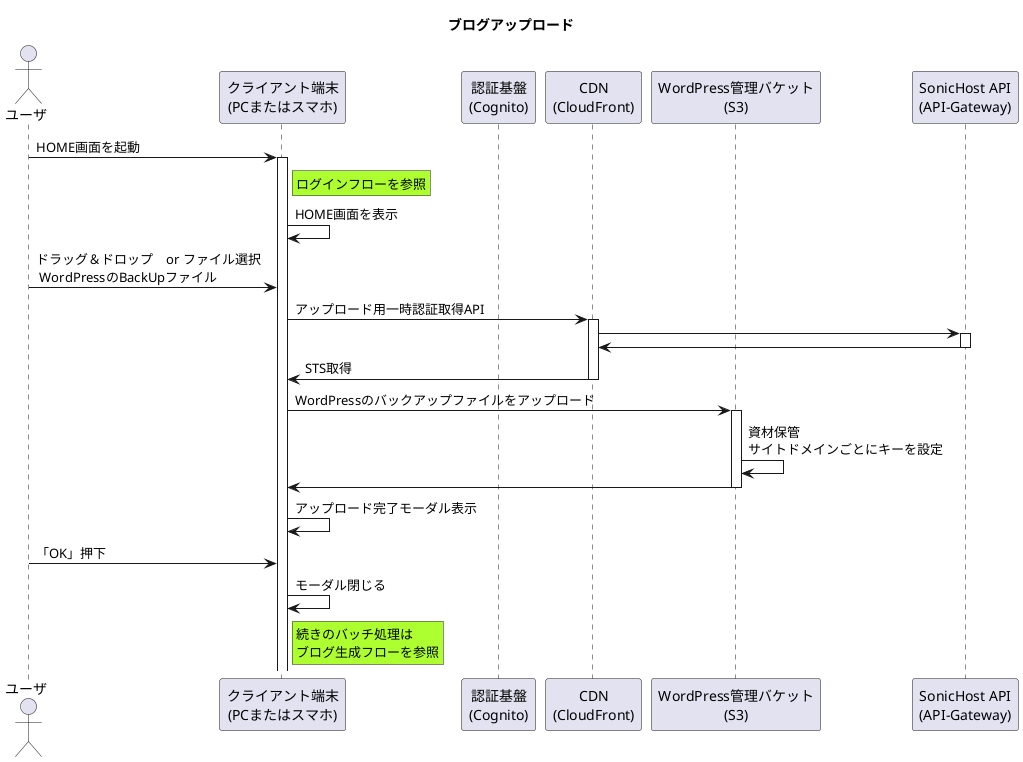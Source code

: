 @startuml ブログアップロード
title ブログアップロード


' アクター定義
actor "ユーザ" as user
participant "クライアント端末\n(PCまたはスマホ)" as device
participant "認証基盤\n(Cognito)" as cognito
participant "CDN\n(CloudFront)" as cdn
participant "WordPress管理バケット\n(S3)" as s3
participant "SonicHost API\n(API-Gateway)" as api

user -> device ++ : HOME画面を起動
rnote right of device #GreenYellow
    ログインフローを参照
end note
device -> device : HOME画面を表示
user -> device : ドラッグ＆ドロップ　or ファイル選択\n WordPressのBackUpファイル
device -> cdn ++ : アップロード用一時認証取得API
cdn -> api ++ 
cdn <- api --
device <- cdn -- : STS取得
device -> s3 ++ : WordPressのバックアップファイルをアップロード
s3 -> s3 : 資材保管\nサイトドメインごとにキーを設定
device <- s3 --
device -> device : アップロード完了モーダル表示
user -> device : 「OK」押下
device -> device : モーダル閉じる
rnote right of device #GreenYellow
    続きのバッチ処理は
    ブログ生成フローを参照
end note



@enduml
